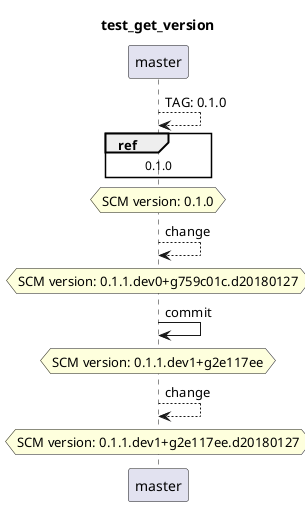 @startuml
title test_get_version
skinparam ParticipantPadding 20
skinparam BoxPadding 10
participant master
master --> master: TAG: 0.1.0
ref over master: 0.1.0
hnote over master: SCM version: 0.1.0
master --> master: change
hnote over master: SCM version: 0.1.1.dev0+g759c01c.d20180127
master -> master: commit
hnote over master: SCM version: 0.1.1.dev1+g2e117ee
master --> master: change
hnote over master: SCM version: 0.1.1.dev1+g2e117ee.d20180127
@enduml